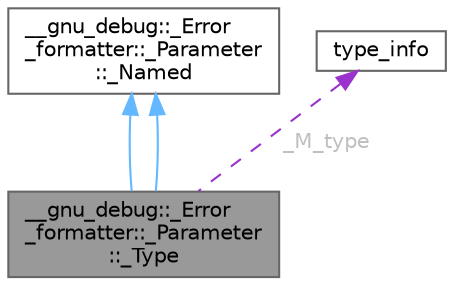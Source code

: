 digraph "__gnu_debug::_Error_formatter::_Parameter::_Type"
{
 // LATEX_PDF_SIZE
  bgcolor="transparent";
  edge [fontname=Helvetica,fontsize=10,labelfontname=Helvetica,labelfontsize=10];
  node [fontname=Helvetica,fontsize=10,shape=box,height=0.2,width=0.4];
  Node1 [id="Node000001",label="__gnu_debug::_Error\l_formatter::_Parameter\l::_Type",height=0.2,width=0.4,color="gray40", fillcolor="grey60", style="filled", fontcolor="black",tooltip=" "];
  Node2 -> Node1 [id="edge1_Node000001_Node000002",dir="back",color="steelblue1",style="solid",tooltip=" "];
  Node2 [id="Node000002",label="__gnu_debug::_Error\l_formatter::_Parameter\l::_Named",height=0.2,width=0.4,color="gray40", fillcolor="white", style="filled",URL="$struct____gnu__debug_1_1___error__formatter_1_1___parameter_1_1___named.html",tooltip=" "];
  Node2 -> Node1 [id="edge2_Node000001_Node000002",dir="back",color="steelblue1",style="solid",tooltip=" "];
  Node3 -> Node1 [id="edge3_Node000001_Node000003",dir="back",color="darkorchid3",style="dashed",tooltip=" ",label=" _M_type",fontcolor="grey" ];
  Node3 [id="Node000003",label="type_info",height=0.2,width=0.4,color="gray40", fillcolor="white", style="filled",tooltip=" "];
}
